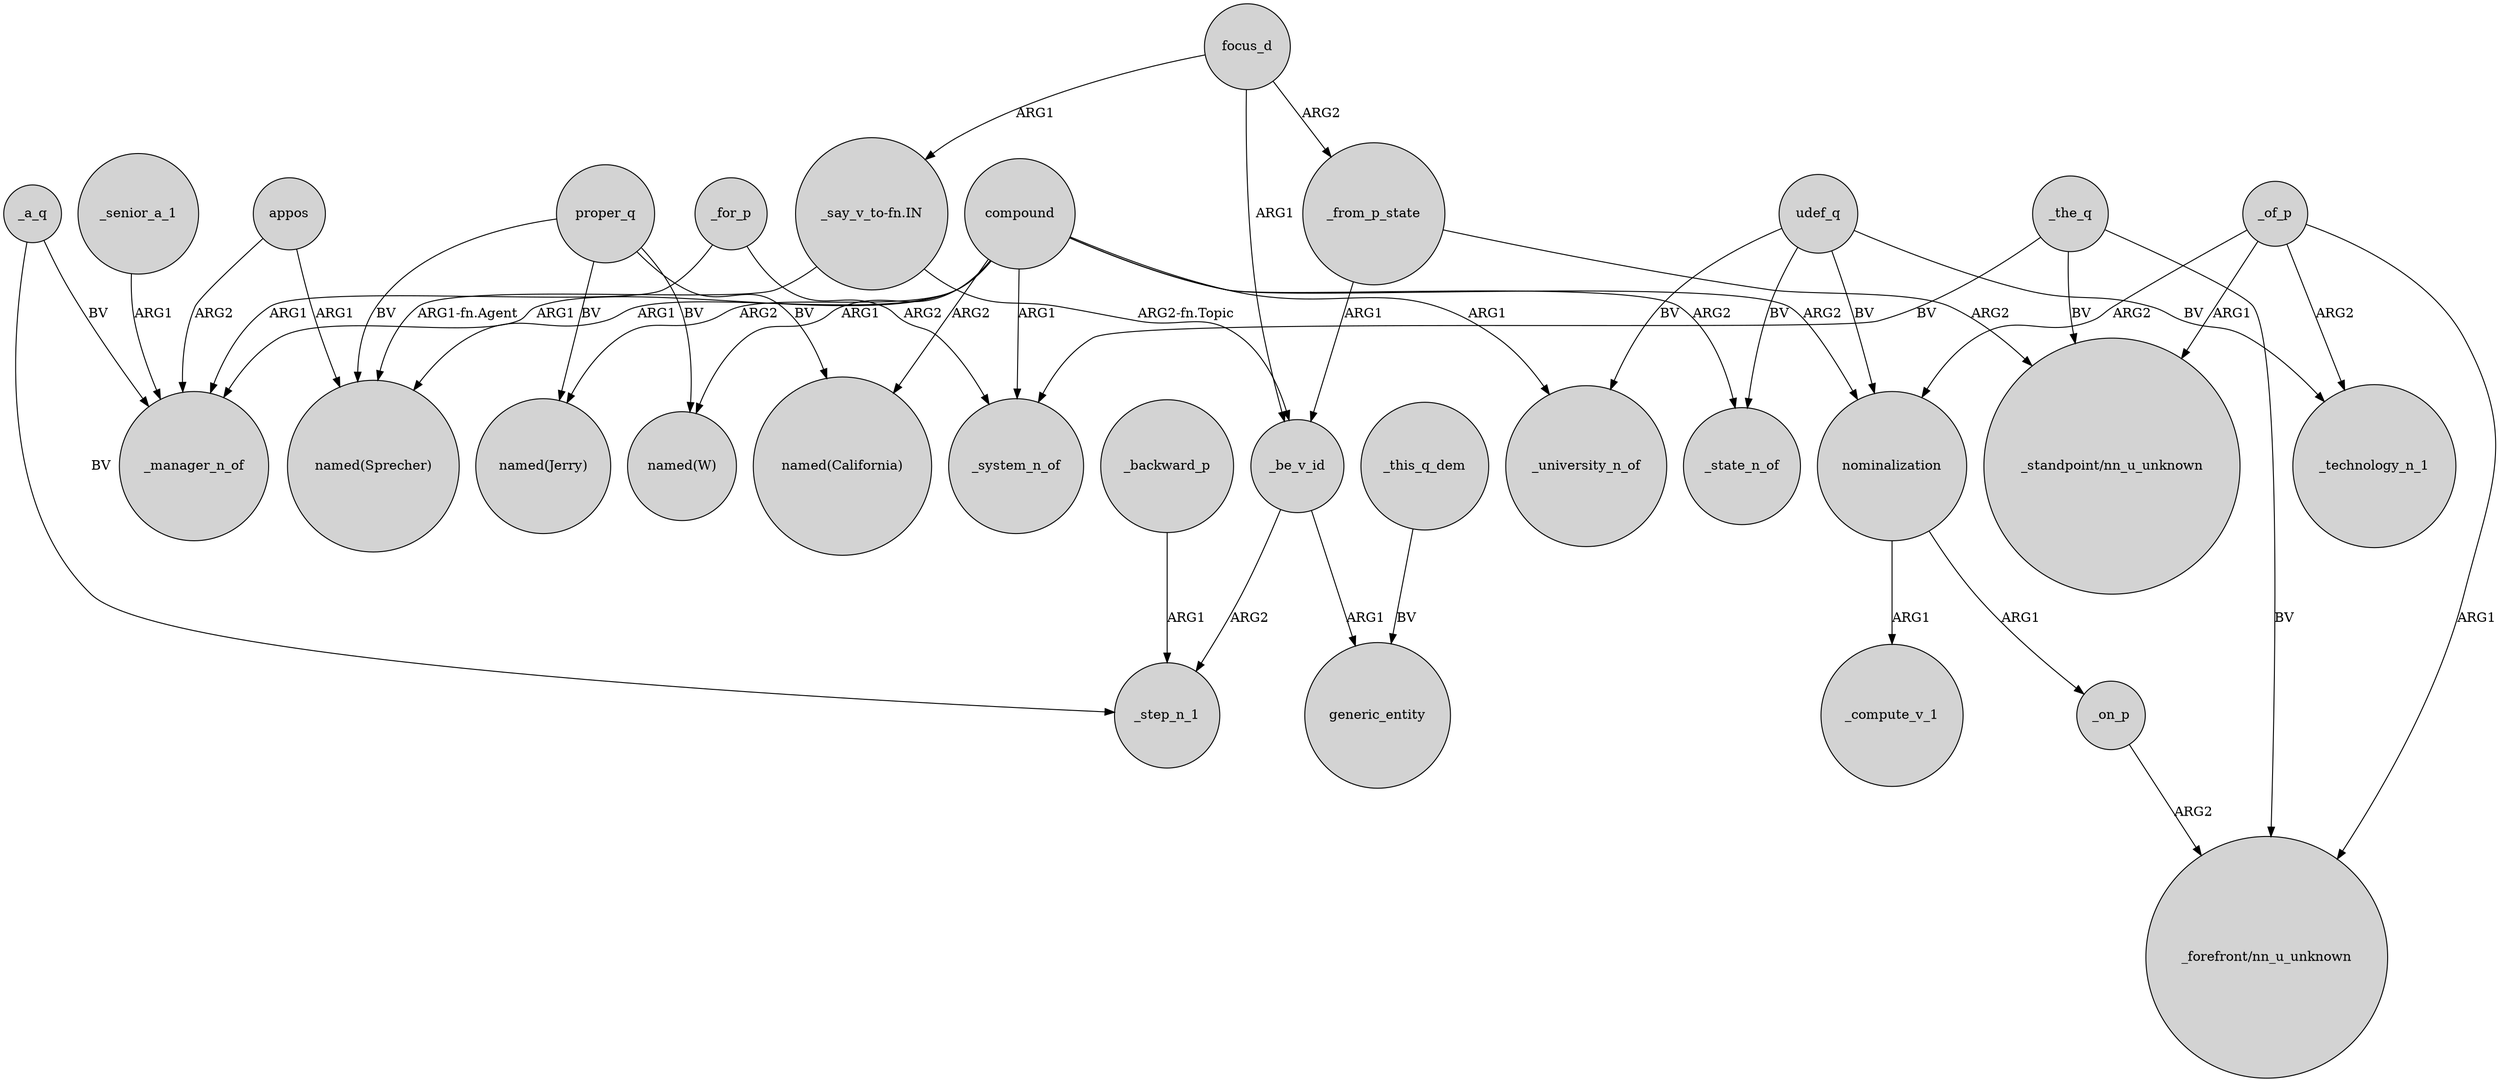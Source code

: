 digraph {
	node [shape=circle style=filled]
	_for_p -> _manager_n_of [label=ARG1]
	compound -> "named(Sprecher)" [label=ARG1]
	compound -> _manager_n_of [label=ARG1]
	appos -> "named(Sprecher)" [label=ARG1]
	proper_q -> "named(W)" [label=BV]
	compound -> _system_n_of [label=ARG1]
	"_say_v_to-fn.IN" -> "named(Sprecher)" [label="ARG1-fn.Agent"]
	udef_q -> _state_n_of [label=BV]
	nominalization -> _on_p [label=ARG1]
	_of_p -> _technology_n_1 [label=ARG2]
	proper_q -> "named(California)" [label=BV]
	compound -> _state_n_of [label=ARG2]
	compound -> nominalization [label=ARG2]
	_be_v_id -> generic_entity [label=ARG1]
	_senior_a_1 -> _manager_n_of [label=ARG1]
	_on_p -> "_forefront/nn_u_unknown" [label=ARG2]
	_of_p -> "_forefront/nn_u_unknown" [label=ARG1]
	_of_p -> "_standpoint/nn_u_unknown" [label=ARG1]
	_be_v_id -> _step_n_1 [label=ARG2]
	udef_q -> _university_n_of [label=BV]
	"_say_v_to-fn.IN" -> _be_v_id [label="ARG2-fn.Topic"]
	_a_q -> _step_n_1 [label=BV]
	_for_p -> _system_n_of [label=ARG2]
	_the_q -> "_standpoint/nn_u_unknown" [label=BV]
	focus_d -> _be_v_id [label=ARG1]
	_this_q_dem -> generic_entity [label=BV]
	compound -> "named(Jerry)" [label=ARG2]
	compound -> "named(W)" [label=ARG1]
	_of_p -> nominalization [label=ARG2]
	nominalization -> _compute_v_1 [label=ARG1]
	_the_q -> "_forefront/nn_u_unknown" [label=BV]
	udef_q -> nominalization [label=BV]
	_a_q -> _manager_n_of [label=BV]
	_backward_p -> _step_n_1 [label=ARG1]
	udef_q -> _technology_n_1 [label=BV]
	proper_q -> "named(Jerry)" [label=BV]
	compound -> "named(California)" [label=ARG2]
	_the_q -> _system_n_of [label=BV]
	proper_q -> "named(Sprecher)" [label=BV]
	compound -> _university_n_of [label=ARG1]
	_from_p_state -> _be_v_id [label=ARG1]
	appos -> _manager_n_of [label=ARG2]
	_from_p_state -> "_standpoint/nn_u_unknown" [label=ARG2]
	focus_d -> _from_p_state [label=ARG2]
	focus_d -> "_say_v_to-fn.IN" [label=ARG1]
}
